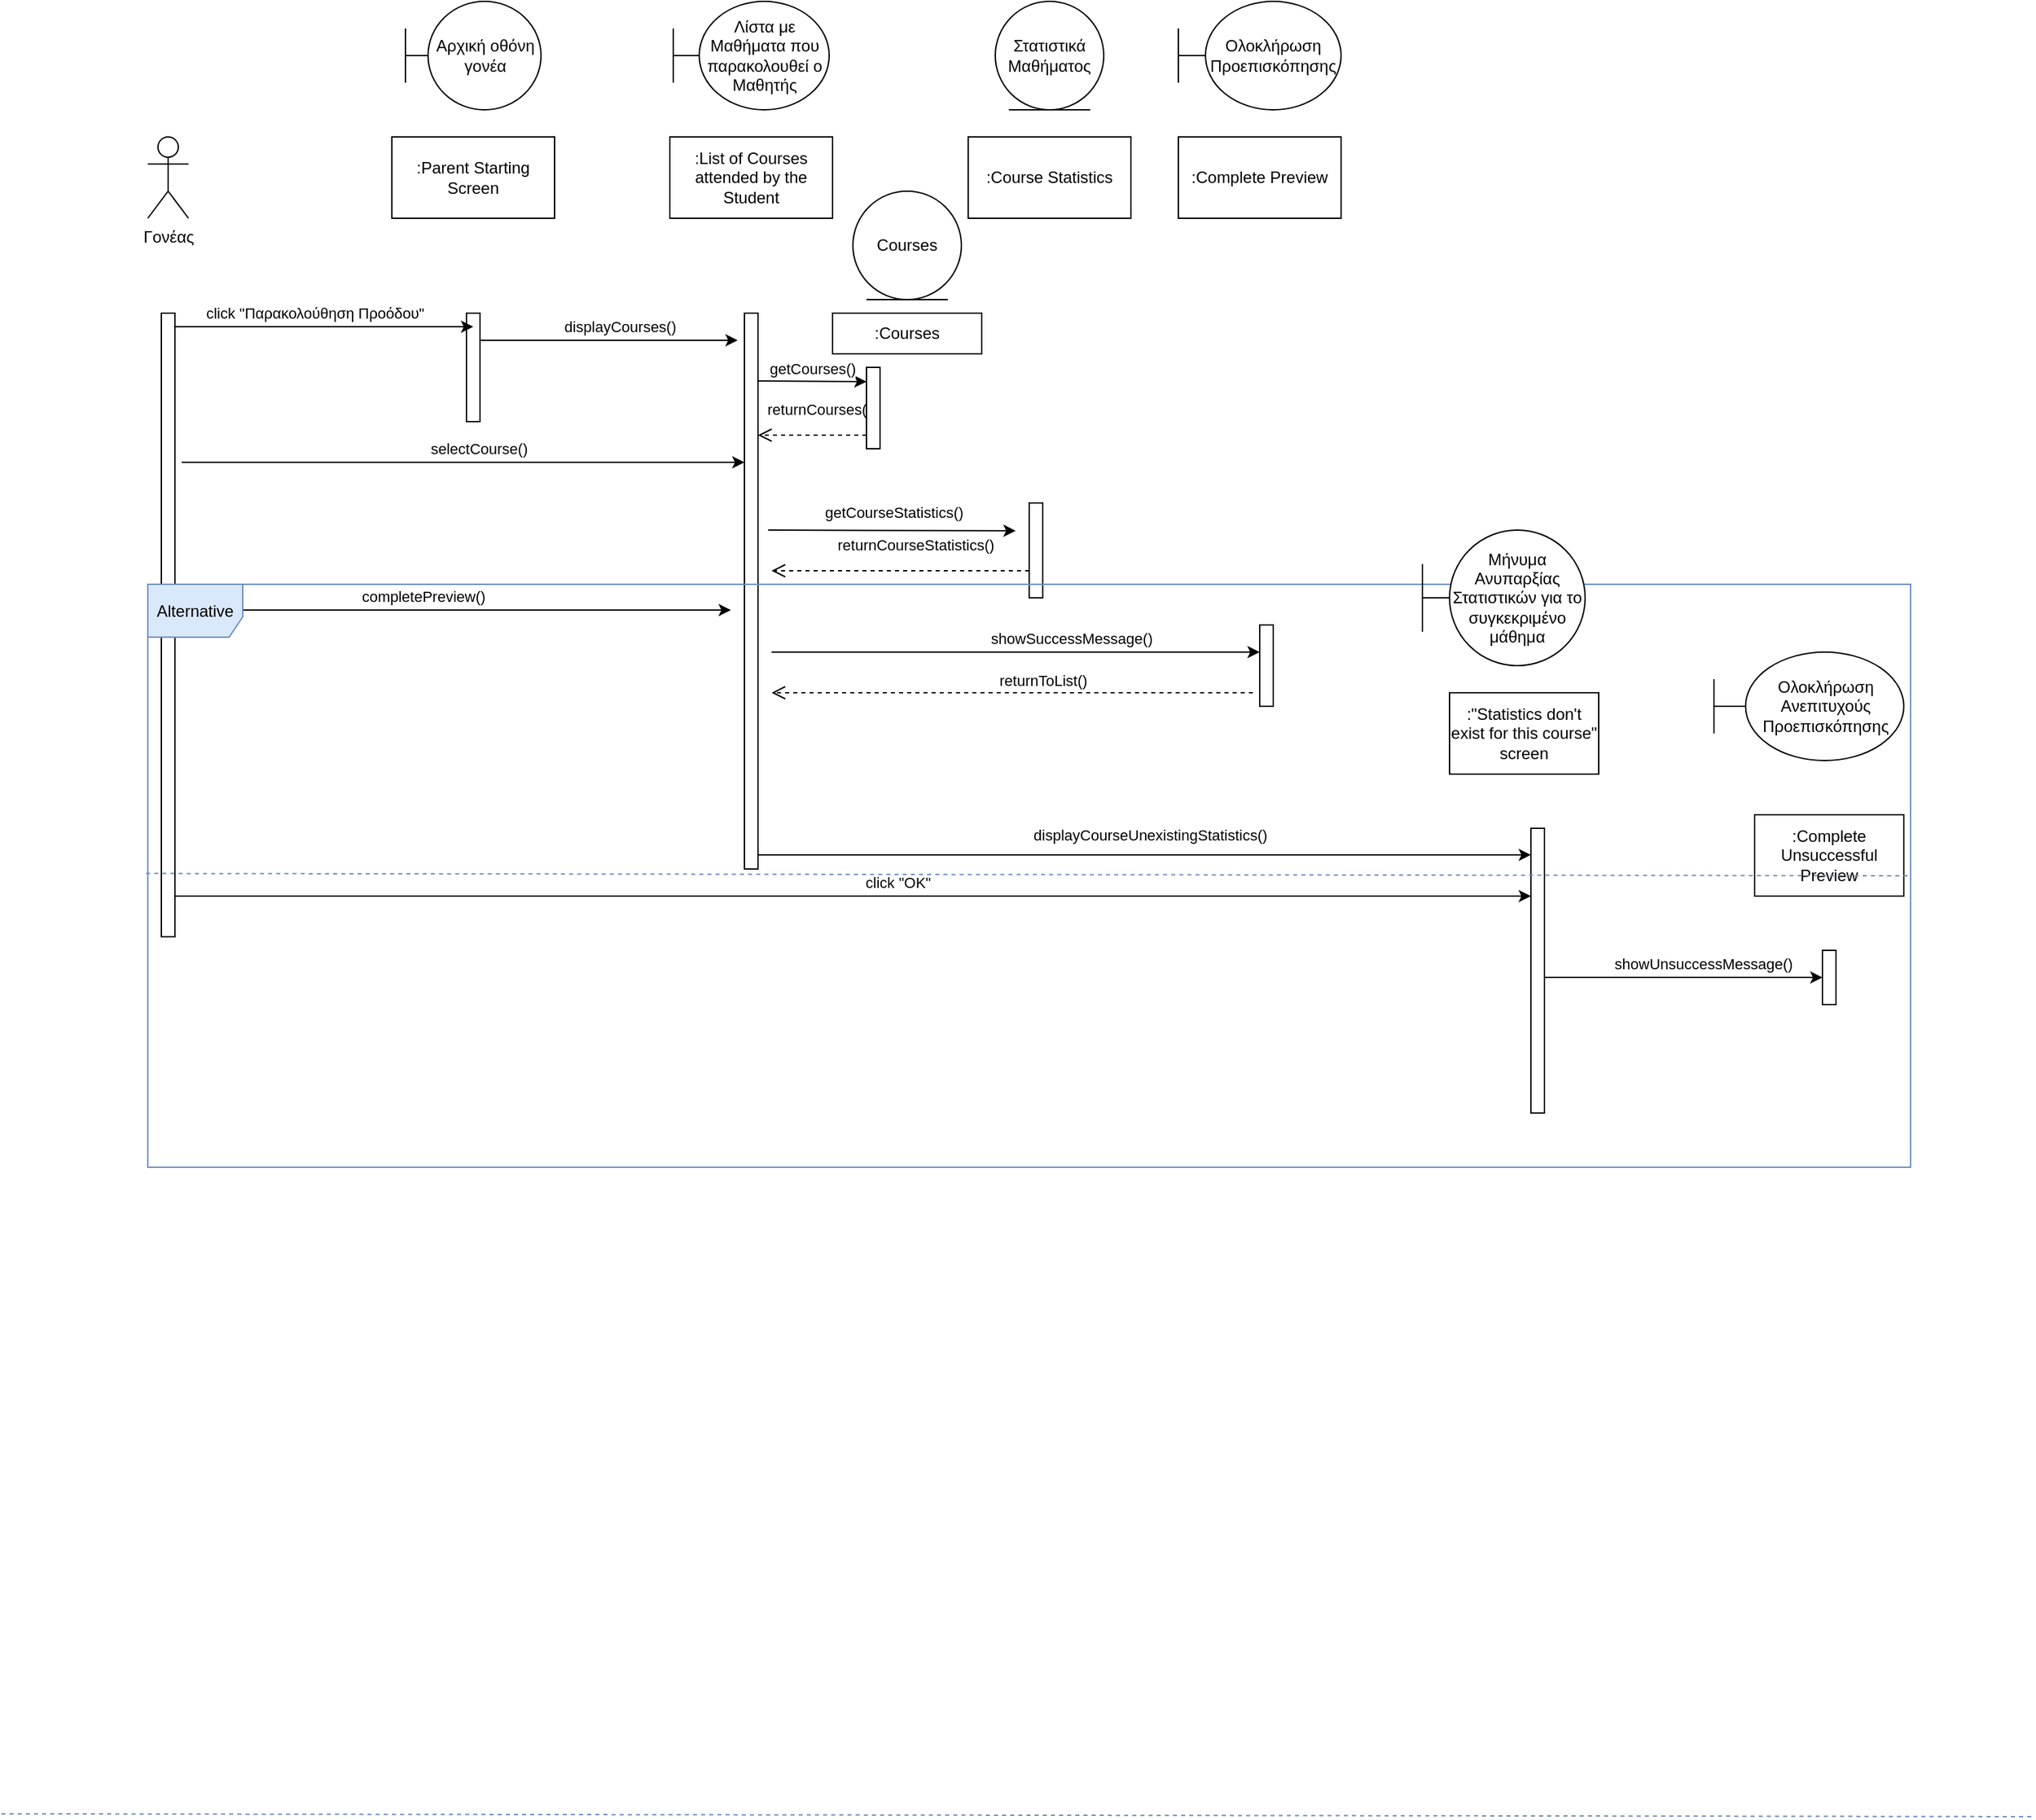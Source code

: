 <mxfile version="21.2.9" type="device">
  <diagram name="Page-1" id="2YBvvXClWsGukQMizWep">
    <mxGraphModel dx="3006" dy="3035" grid="1" gridSize="10" guides="1" tooltips="1" connect="1" arrows="1" fold="1" page="1" pageScale="1" pageWidth="850" pageHeight="1100" math="0" shadow="0">
      <root>
        <mxCell id="0" />
        <mxCell id="1" parent="0" />
        <mxCell id="X4Or_-CTehJWZhnpmye0-1" value="Γονέας" style="shape=umlActor;verticalLabelPosition=bottom;verticalAlign=top;html=1;" parent="1" vertex="1">
          <mxGeometry x="-1590" y="-1970" width="30" height="60" as="geometry" />
        </mxCell>
        <mxCell id="X4Or_-CTehJWZhnpmye0-2" value="" style="html=1;points=[];perimeter=orthogonalPerimeter;outlineConnect=0;targetShapes=umlLifeline;portConstraint=eastwest;newEdgeStyle={&quot;edgeStyle&quot;:&quot;elbowEdgeStyle&quot;,&quot;elbow&quot;:&quot;vertical&quot;,&quot;curved&quot;:0,&quot;rounded&quot;:0};" parent="1" vertex="1">
          <mxGeometry x="-1580" y="-1840" width="10" height="460" as="geometry" />
        </mxCell>
        <mxCell id="X4Or_-CTehJWZhnpmye0-3" value="Λίστα με Μαθήματα που παρακολουθεί ο Μαθητής" style="shape=umlBoundary;whiteSpace=wrap;html=1;" parent="1" vertex="1">
          <mxGeometry x="-1202.5" y="-2070" width="115" height="80" as="geometry" />
        </mxCell>
        <mxCell id="X4Or_-CTehJWZhnpmye0-4" value=":Parent Starting Screen" style="rounded=0;whiteSpace=wrap;html=1;" parent="1" vertex="1">
          <mxGeometry x="-1410" y="-1970" width="120" height="60" as="geometry" />
        </mxCell>
        <mxCell id="X4Or_-CTehJWZhnpmye0-5" value="Αρχική οθόνη γονέα" style="shape=umlBoundary;whiteSpace=wrap;html=1;" parent="1" vertex="1">
          <mxGeometry x="-1400" y="-2070" width="100" height="80" as="geometry" />
        </mxCell>
        <mxCell id="X4Or_-CTehJWZhnpmye0-6" value=":List of Courses attended by the Student" style="rounded=0;whiteSpace=wrap;html=1;" parent="1" vertex="1">
          <mxGeometry x="-1205" y="-1970" width="120" height="60" as="geometry" />
        </mxCell>
        <mxCell id="X4Or_-CTehJWZhnpmye0-8" value="" style="html=1;points=[];perimeter=orthogonalPerimeter;outlineConnect=0;targetShapes=umlLifeline;portConstraint=eastwest;newEdgeStyle={&quot;edgeStyle&quot;:&quot;elbowEdgeStyle&quot;,&quot;elbow&quot;:&quot;vertical&quot;,&quot;curved&quot;:0,&quot;rounded&quot;:0};" parent="1" vertex="1">
          <mxGeometry x="-1355" y="-1840" width="10" height="80" as="geometry" />
        </mxCell>
        <mxCell id="X4Or_-CTehJWZhnpmye0-9" value="Ολοκλήρωση Προεπισκόπησης" style="shape=umlBoundary;whiteSpace=wrap;html=1;" parent="1" vertex="1">
          <mxGeometry x="-830" y="-2070" width="120" height="80" as="geometry" />
        </mxCell>
        <mxCell id="X4Or_-CTehJWZhnpmye0-11" value="" style="html=1;points=[];perimeter=orthogonalPerimeter;outlineConnect=0;targetShapes=umlLifeline;portConstraint=eastwest;newEdgeStyle={&quot;edgeStyle&quot;:&quot;elbowEdgeStyle&quot;,&quot;elbow&quot;:&quot;vertical&quot;,&quot;curved&quot;:0,&quot;rounded&quot;:0};" parent="1" vertex="1">
          <mxGeometry x="-1150" y="-1840" width="10" height="410" as="geometry" />
        </mxCell>
        <mxCell id="X4Or_-CTehJWZhnpmye0-12" value="" style="endArrow=classic;html=1;rounded=0;entryX=0.5;entryY=0.125;entryDx=0;entryDy=0;entryPerimeter=0;" parent="1" source="X4Or_-CTehJWZhnpmye0-2" target="X4Or_-CTehJWZhnpmye0-8" edge="1">
          <mxGeometry width="50" height="50" relative="1" as="geometry">
            <mxPoint x="-1540" y="-1810" as="sourcePoint" />
            <mxPoint x="-1480" y="-1840" as="targetPoint" />
          </mxGeometry>
        </mxCell>
        <mxCell id="X4Or_-CTehJWZhnpmye0-13" value="click &quot;Παρακολούθηση Προόδου&quot;" style="edgeLabel;html=1;align=center;verticalAlign=middle;resizable=0;points=[];" parent="X4Or_-CTehJWZhnpmye0-12" vertex="1" connectable="0">
          <mxGeometry x="0.187" y="-2" relative="1" as="geometry">
            <mxPoint x="-28" y="-12" as="offset" />
          </mxGeometry>
        </mxCell>
        <mxCell id="X4Or_-CTehJWZhnpmye0-14" value="" style="html=1;points=[];perimeter=orthogonalPerimeter;outlineConnect=0;targetShapes=umlLifeline;portConstraint=eastwest;newEdgeStyle={&quot;edgeStyle&quot;:&quot;elbowEdgeStyle&quot;,&quot;elbow&quot;:&quot;vertical&quot;,&quot;curved&quot;:0,&quot;rounded&quot;:0};" parent="1" vertex="1">
          <mxGeometry x="-940" y="-1700" width="10" height="70" as="geometry" />
        </mxCell>
        <mxCell id="X4Or_-CTehJWZhnpmye0-15" value="" style="endArrow=classic;html=1;rounded=0;" parent="1" edge="1">
          <mxGeometry width="50" height="50" relative="1" as="geometry">
            <mxPoint x="-1345" y="-1820" as="sourcePoint" />
            <mxPoint x="-1155" y="-1820" as="targetPoint" />
          </mxGeometry>
        </mxCell>
        <mxCell id="X4Or_-CTehJWZhnpmye0-16" value="displayCourses()" style="edgeLabel;html=1;align=center;verticalAlign=middle;resizable=0;points=[];" parent="X4Or_-CTehJWZhnpmye0-15" vertex="1" connectable="0">
          <mxGeometry x="0.259" y="3" relative="1" as="geometry">
            <mxPoint x="-17" y="-7" as="offset" />
          </mxGeometry>
        </mxCell>
        <mxCell id="X4Or_-CTehJWZhnpmye0-17" value="" style="endArrow=classic;html=1;rounded=0;" parent="1" edge="1">
          <mxGeometry width="50" height="50" relative="1" as="geometry">
            <mxPoint x="-1140" y="-1790" as="sourcePoint" />
            <mxPoint x="-1060" y="-1789.5" as="targetPoint" />
          </mxGeometry>
        </mxCell>
        <mxCell id="X4Or_-CTehJWZhnpmye0-18" value="getCourses()" style="edgeLabel;html=1;align=center;verticalAlign=middle;resizable=0;points=[];" parent="X4Or_-CTehJWZhnpmye0-17" vertex="1" connectable="0">
          <mxGeometry x="0.344" relative="1" as="geometry">
            <mxPoint x="-14" y="-10" as="offset" />
          </mxGeometry>
        </mxCell>
        <mxCell id="X4Or_-CTehJWZhnpmye0-19" value=":Course Statistics" style="rounded=0;whiteSpace=wrap;html=1;" parent="1" vertex="1">
          <mxGeometry x="-985" y="-1970" width="120" height="60" as="geometry" />
        </mxCell>
        <mxCell id="X4Or_-CTehJWZhnpmye0-21" value="" style="endArrow=classic;html=1;rounded=0;" parent="1" edge="1">
          <mxGeometry width="50" height="50" relative="1" as="geometry">
            <mxPoint x="-1565" y="-1730" as="sourcePoint" />
            <mxPoint x="-1150" y="-1730" as="targetPoint" />
          </mxGeometry>
        </mxCell>
        <mxCell id="X4Or_-CTehJWZhnpmye0-22" value="selectCourse()" style="edgeLabel;html=1;align=center;verticalAlign=middle;resizable=0;points=[];" parent="X4Or_-CTehJWZhnpmye0-21" vertex="1" connectable="0">
          <mxGeometry x="0.187" y="-2" relative="1" as="geometry">
            <mxPoint x="-28" y="-12" as="offset" />
          </mxGeometry>
        </mxCell>
        <mxCell id="X4Or_-CTehJWZhnpmye0-24" value="" style="endArrow=classic;html=1;rounded=0;" parent="1" edge="1">
          <mxGeometry width="50" height="50" relative="1" as="geometry">
            <mxPoint x="-1132.5" y="-1680" as="sourcePoint" />
            <mxPoint x="-950" y="-1679.5" as="targetPoint" />
          </mxGeometry>
        </mxCell>
        <mxCell id="X4Or_-CTehJWZhnpmye0-25" value="getCourseStatistics()" style="edgeLabel;html=1;align=center;verticalAlign=middle;resizable=0;points=[];" parent="X4Or_-CTehJWZhnpmye0-24" vertex="1" connectable="0">
          <mxGeometry x="0.292" relative="1" as="geometry">
            <mxPoint x="-26" y="-14" as="offset" />
          </mxGeometry>
        </mxCell>
        <mxCell id="X4Or_-CTehJWZhnpmye0-30" value="" style="endArrow=classic;html=1;rounded=0;" parent="1" edge="1">
          <mxGeometry width="50" height="50" relative="1" as="geometry">
            <mxPoint x="-1570" y="-1621" as="sourcePoint" />
            <mxPoint x="-1160" y="-1621" as="targetPoint" />
          </mxGeometry>
        </mxCell>
        <mxCell id="X4Or_-CTehJWZhnpmye0-31" value="completePreview()" style="edgeLabel;html=1;align=center;verticalAlign=middle;resizable=0;points=[];" parent="X4Or_-CTehJWZhnpmye0-30" vertex="1" connectable="0">
          <mxGeometry x="0.187" y="-2" relative="1" as="geometry">
            <mxPoint x="-61" y="-12" as="offset" />
          </mxGeometry>
        </mxCell>
        <mxCell id="X4Or_-CTehJWZhnpmye0-32" value="Στατιστικά Μαθήματος" style="ellipse;shape=umlEntity;whiteSpace=wrap;html=1;" parent="1" vertex="1">
          <mxGeometry x="-965" y="-2070" width="80" height="80" as="geometry" />
        </mxCell>
        <mxCell id="X4Or_-CTehJWZhnpmye0-33" value=":Complete Preview" style="rounded=0;whiteSpace=wrap;html=1;" parent="1" vertex="1">
          <mxGeometry x="-830" y="-1970" width="120" height="60" as="geometry" />
        </mxCell>
        <mxCell id="X4Or_-CTehJWZhnpmye0-38" value="" style="html=1;points=[];perimeter=orthogonalPerimeter;outlineConnect=0;targetShapes=umlLifeline;portConstraint=eastwest;newEdgeStyle={&quot;edgeStyle&quot;:&quot;elbowEdgeStyle&quot;,&quot;elbow&quot;:&quot;vertical&quot;,&quot;curved&quot;:0,&quot;rounded&quot;:0};" parent="1" vertex="1">
          <mxGeometry x="-770" y="-1610" width="10" height="60" as="geometry" />
        </mxCell>
        <mxCell id="bFteDbxGEWxdoh9k_PVV-3" value="returnCourses()" style="html=1;verticalAlign=bottom;endArrow=open;dashed=1;endSize=8;edgeStyle=elbowEdgeStyle;elbow=vertical;curved=0;rounded=0;" parent="1" edge="1">
          <mxGeometry x="-0.111" y="-10" relative="1" as="geometry">
            <mxPoint x="-1060" y="-1750" as="sourcePoint" />
            <mxPoint x="-1140" y="-1750" as="targetPoint" />
            <Array as="points">
              <mxPoint x="-1080" y="-1750" />
              <mxPoint x="-1060" y="-1760" />
            </Array>
            <mxPoint as="offset" />
          </mxGeometry>
        </mxCell>
        <mxCell id="bFteDbxGEWxdoh9k_PVV-4" value="" style="endArrow=classic;html=1;rounded=0;" parent="1" target="X4Or_-CTehJWZhnpmye0-38" edge="1">
          <mxGeometry width="50" height="50" relative="1" as="geometry">
            <mxPoint x="-1130" y="-1590" as="sourcePoint" />
            <mxPoint x="-780" y="-1590" as="targetPoint" />
          </mxGeometry>
        </mxCell>
        <mxCell id="bFteDbxGEWxdoh9k_PVV-5" value="showSuccessMessage()" style="edgeLabel;html=1;align=center;verticalAlign=middle;resizable=0;points=[];" parent="bFteDbxGEWxdoh9k_PVV-4" vertex="1" connectable="0">
          <mxGeometry x="0.344" relative="1" as="geometry">
            <mxPoint x="-21" y="-10" as="offset" />
          </mxGeometry>
        </mxCell>
        <mxCell id="bFteDbxGEWxdoh9k_PVV-7" value="" style="endArrow=none;dashed=1;html=1;rounded=0;exitX=-0.002;exitY=0.445;exitDx=0;exitDy=0;exitPerimeter=0;entryX=1.003;entryY=0.449;entryDx=0;entryDy=0;entryPerimeter=0;fillColor=#dae8fc;strokeColor=#6c8ebf;" parent="1" edge="1">
          <mxGeometry width="50" height="50" relative="1" as="geometry">
            <mxPoint x="-1697.98" y="-733.05" as="sourcePoint" />
            <mxPoint x="-200.53" y="-731.01" as="targetPoint" />
          </mxGeometry>
        </mxCell>
        <mxCell id="bFteDbxGEWxdoh9k_PVV-10" value="" style="html=1;points=[];perimeter=orthogonalPerimeter;outlineConnect=0;targetShapes=umlLifeline;portConstraint=eastwest;newEdgeStyle={&quot;edgeStyle&quot;:&quot;elbowEdgeStyle&quot;,&quot;elbow&quot;:&quot;vertical&quot;,&quot;curved&quot;:0,&quot;rounded&quot;:0};" parent="1" vertex="1">
          <mxGeometry x="-570" y="-1460" width="10" height="210" as="geometry" />
        </mxCell>
        <mxCell id="bFteDbxGEWxdoh9k_PVV-11" value="" style="endArrow=classic;html=1;rounded=0;" parent="1" target="bFteDbxGEWxdoh9k_PVV-10" edge="1">
          <mxGeometry width="50" height="50" relative="1" as="geometry">
            <mxPoint x="-1140" y="-1440.43" as="sourcePoint" />
            <mxPoint x="-957.5" y="-1439.93" as="targetPoint" />
          </mxGeometry>
        </mxCell>
        <mxCell id="bFteDbxGEWxdoh9k_PVV-12" value="displayCourseUnexistingStatistics()" style="edgeLabel;html=1;align=center;verticalAlign=middle;resizable=0;points=[];" parent="bFteDbxGEWxdoh9k_PVV-11" vertex="1" connectable="0">
          <mxGeometry x="0.292" relative="1" as="geometry">
            <mxPoint x="-79" y="-15" as="offset" />
          </mxGeometry>
        </mxCell>
        <mxCell id="bFteDbxGEWxdoh9k_PVV-13" value="" style="endArrow=classic;html=1;rounded=0;" parent="1" target="bFteDbxGEWxdoh9k_PVV-10" edge="1">
          <mxGeometry width="50" height="50" relative="1" as="geometry">
            <mxPoint x="-1570" y="-1410" as="sourcePoint" />
            <mxPoint x="-950" y="-1410" as="targetPoint" />
          </mxGeometry>
        </mxCell>
        <mxCell id="bFteDbxGEWxdoh9k_PVV-14" value="click &quot;OK&quot;" style="edgeLabel;html=1;align=center;verticalAlign=middle;resizable=0;points=[];" parent="bFteDbxGEWxdoh9k_PVV-13" vertex="1" connectable="0">
          <mxGeometry x="0.187" y="-2" relative="1" as="geometry">
            <mxPoint x="-61" y="-12" as="offset" />
          </mxGeometry>
        </mxCell>
        <mxCell id="bFteDbxGEWxdoh9k_PVV-15" value="Alternative" style="shape=umlFrame;whiteSpace=wrap;html=1;pointerEvents=0;fillColor=#dae8fc;strokeColor=#6c8ebf;width=70;height=39;" parent="1" vertex="1">
          <mxGeometry x="-1590" y="-1640" width="1300" height="430" as="geometry" />
        </mxCell>
        <mxCell id="bFteDbxGEWxdoh9k_PVV-16" value="Μήνυμα Ανυπαρξίας Στατιστικών για το συγκεκριμένο μάθημα" style="shape=umlBoundary;whiteSpace=wrap;html=1;" parent="1" vertex="1">
          <mxGeometry x="-650" y="-1680" width="120" height="100" as="geometry" />
        </mxCell>
        <mxCell id="bFteDbxGEWxdoh9k_PVV-17" value="Ολοκλήρωση Ανεπιτυχούς Προεπισκόπησης" style="shape=umlBoundary;whiteSpace=wrap;html=1;" parent="1" vertex="1">
          <mxGeometry x="-435" y="-1590" width="140" height="80" as="geometry" />
        </mxCell>
        <mxCell id="bFteDbxGEWxdoh9k_PVV-18" value=":Complete Unsuccessful Preview" style="rounded=0;whiteSpace=wrap;html=1;" parent="1" vertex="1">
          <mxGeometry x="-405" y="-1470" width="110" height="60" as="geometry" />
        </mxCell>
        <mxCell id="bFteDbxGEWxdoh9k_PVV-19" value="" style="endArrow=classic;html=1;rounded=0;" parent="1" target="bFteDbxGEWxdoh9k_PVV-21" edge="1">
          <mxGeometry width="50" height="50" relative="1" as="geometry">
            <mxPoint x="-560" y="-1350" as="sourcePoint" />
            <mxPoint x="-390" y="-1349.92" as="targetPoint" />
          </mxGeometry>
        </mxCell>
        <mxCell id="bFteDbxGEWxdoh9k_PVV-20" value="showUnsuccessMessage()" style="edgeLabel;html=1;align=center;verticalAlign=middle;resizable=0;points=[];" parent="bFteDbxGEWxdoh9k_PVV-19" vertex="1" connectable="0">
          <mxGeometry x="0.344" relative="1" as="geometry">
            <mxPoint x="-21" y="-10" as="offset" />
          </mxGeometry>
        </mxCell>
        <mxCell id="bFteDbxGEWxdoh9k_PVV-21" value="" style="html=1;points=[];perimeter=orthogonalPerimeter;outlineConnect=0;targetShapes=umlLifeline;portConstraint=eastwest;newEdgeStyle={&quot;edgeStyle&quot;:&quot;elbowEdgeStyle&quot;,&quot;elbow&quot;:&quot;vertical&quot;,&quot;curved&quot;:0,&quot;rounded&quot;:0};" parent="1" vertex="1">
          <mxGeometry x="-355" y="-1370" width="10" height="40" as="geometry" />
        </mxCell>
        <mxCell id="bFteDbxGEWxdoh9k_PVV-22" value="" style="endArrow=none;dashed=1;html=1;rounded=0;fillColor=#dae8fc;strokeColor=#6c8ebf;entryX=1;entryY=0.5;entryDx=0;entryDy=0;entryPerimeter=0;exitX=-0.001;exitY=0.496;exitDx=0;exitDy=0;exitPerimeter=0;" parent="1" source="bFteDbxGEWxdoh9k_PVV-15" target="bFteDbxGEWxdoh9k_PVV-15" edge="1">
          <mxGeometry width="50" height="50" relative="1" as="geometry">
            <mxPoint x="-1230" y="-1320" as="sourcePoint" />
            <mxPoint x="-670" y="-1320" as="targetPoint" />
          </mxGeometry>
        </mxCell>
        <mxCell id="bFteDbxGEWxdoh9k_PVV-24" value=":&quot;Statistics don&#39;t exist for this course&quot; screen" style="rounded=0;whiteSpace=wrap;html=1;" parent="1" vertex="1">
          <mxGeometry x="-630" y="-1560" width="110" height="60" as="geometry" />
        </mxCell>
        <mxCell id="Xsc2XHszx8IajezIhbI2-5" value="Courses" style="ellipse;shape=umlEntity;whiteSpace=wrap;html=1;" parent="1" vertex="1">
          <mxGeometry x="-1070" y="-1930" width="80" height="80" as="geometry" />
        </mxCell>
        <mxCell id="Xsc2XHszx8IajezIhbI2-6" value="" style="html=1;points=[];perimeter=orthogonalPerimeter;outlineConnect=0;targetShapes=umlLifeline;portConstraint=eastwest;newEdgeStyle={&quot;edgeStyle&quot;:&quot;elbowEdgeStyle&quot;,&quot;elbow&quot;:&quot;vertical&quot;,&quot;curved&quot;:0,&quot;rounded&quot;:0};" parent="1" vertex="1">
          <mxGeometry x="-1060" y="-1800" width="10" height="60" as="geometry" />
        </mxCell>
        <mxCell id="Xsc2XHszx8IajezIhbI2-8" value=":Courses" style="rounded=0;whiteSpace=wrap;html=1;" parent="1" vertex="1">
          <mxGeometry x="-1085" y="-1840" width="110" height="30" as="geometry" />
        </mxCell>
        <mxCell id="Xsc2XHszx8IajezIhbI2-9" value="returnCourseStatistics()" style="html=1;verticalAlign=bottom;endArrow=open;dashed=1;endSize=8;edgeStyle=elbowEdgeStyle;elbow=vertical;curved=0;rounded=0;" parent="1" edge="1">
          <mxGeometry x="-0.111" y="-10" relative="1" as="geometry">
            <mxPoint x="-940" y="-1650" as="sourcePoint" />
            <mxPoint x="-1130" y="-1650" as="targetPoint" />
            <Array as="points">
              <mxPoint x="-960" y="-1650" />
              <mxPoint x="-940" y="-1660" />
            </Array>
            <mxPoint as="offset" />
          </mxGeometry>
        </mxCell>
        <mxCell id="Xsc2XHszx8IajezIhbI2-11" value="returnToList()" style="html=1;verticalAlign=bottom;endArrow=open;dashed=1;endSize=8;edgeStyle=elbowEdgeStyle;elbow=vertical;curved=0;rounded=0;" parent="1" edge="1">
          <mxGeometry x="-0.127" relative="1" as="geometry">
            <mxPoint x="-775" y="-1560" as="sourcePoint" />
            <mxPoint x="-1130" y="-1560" as="targetPoint" />
            <Array as="points">
              <mxPoint x="-795" y="-1560" />
              <mxPoint x="-775" y="-1570" />
            </Array>
            <mxPoint as="offset" />
          </mxGeometry>
        </mxCell>
      </root>
    </mxGraphModel>
  </diagram>
</mxfile>
